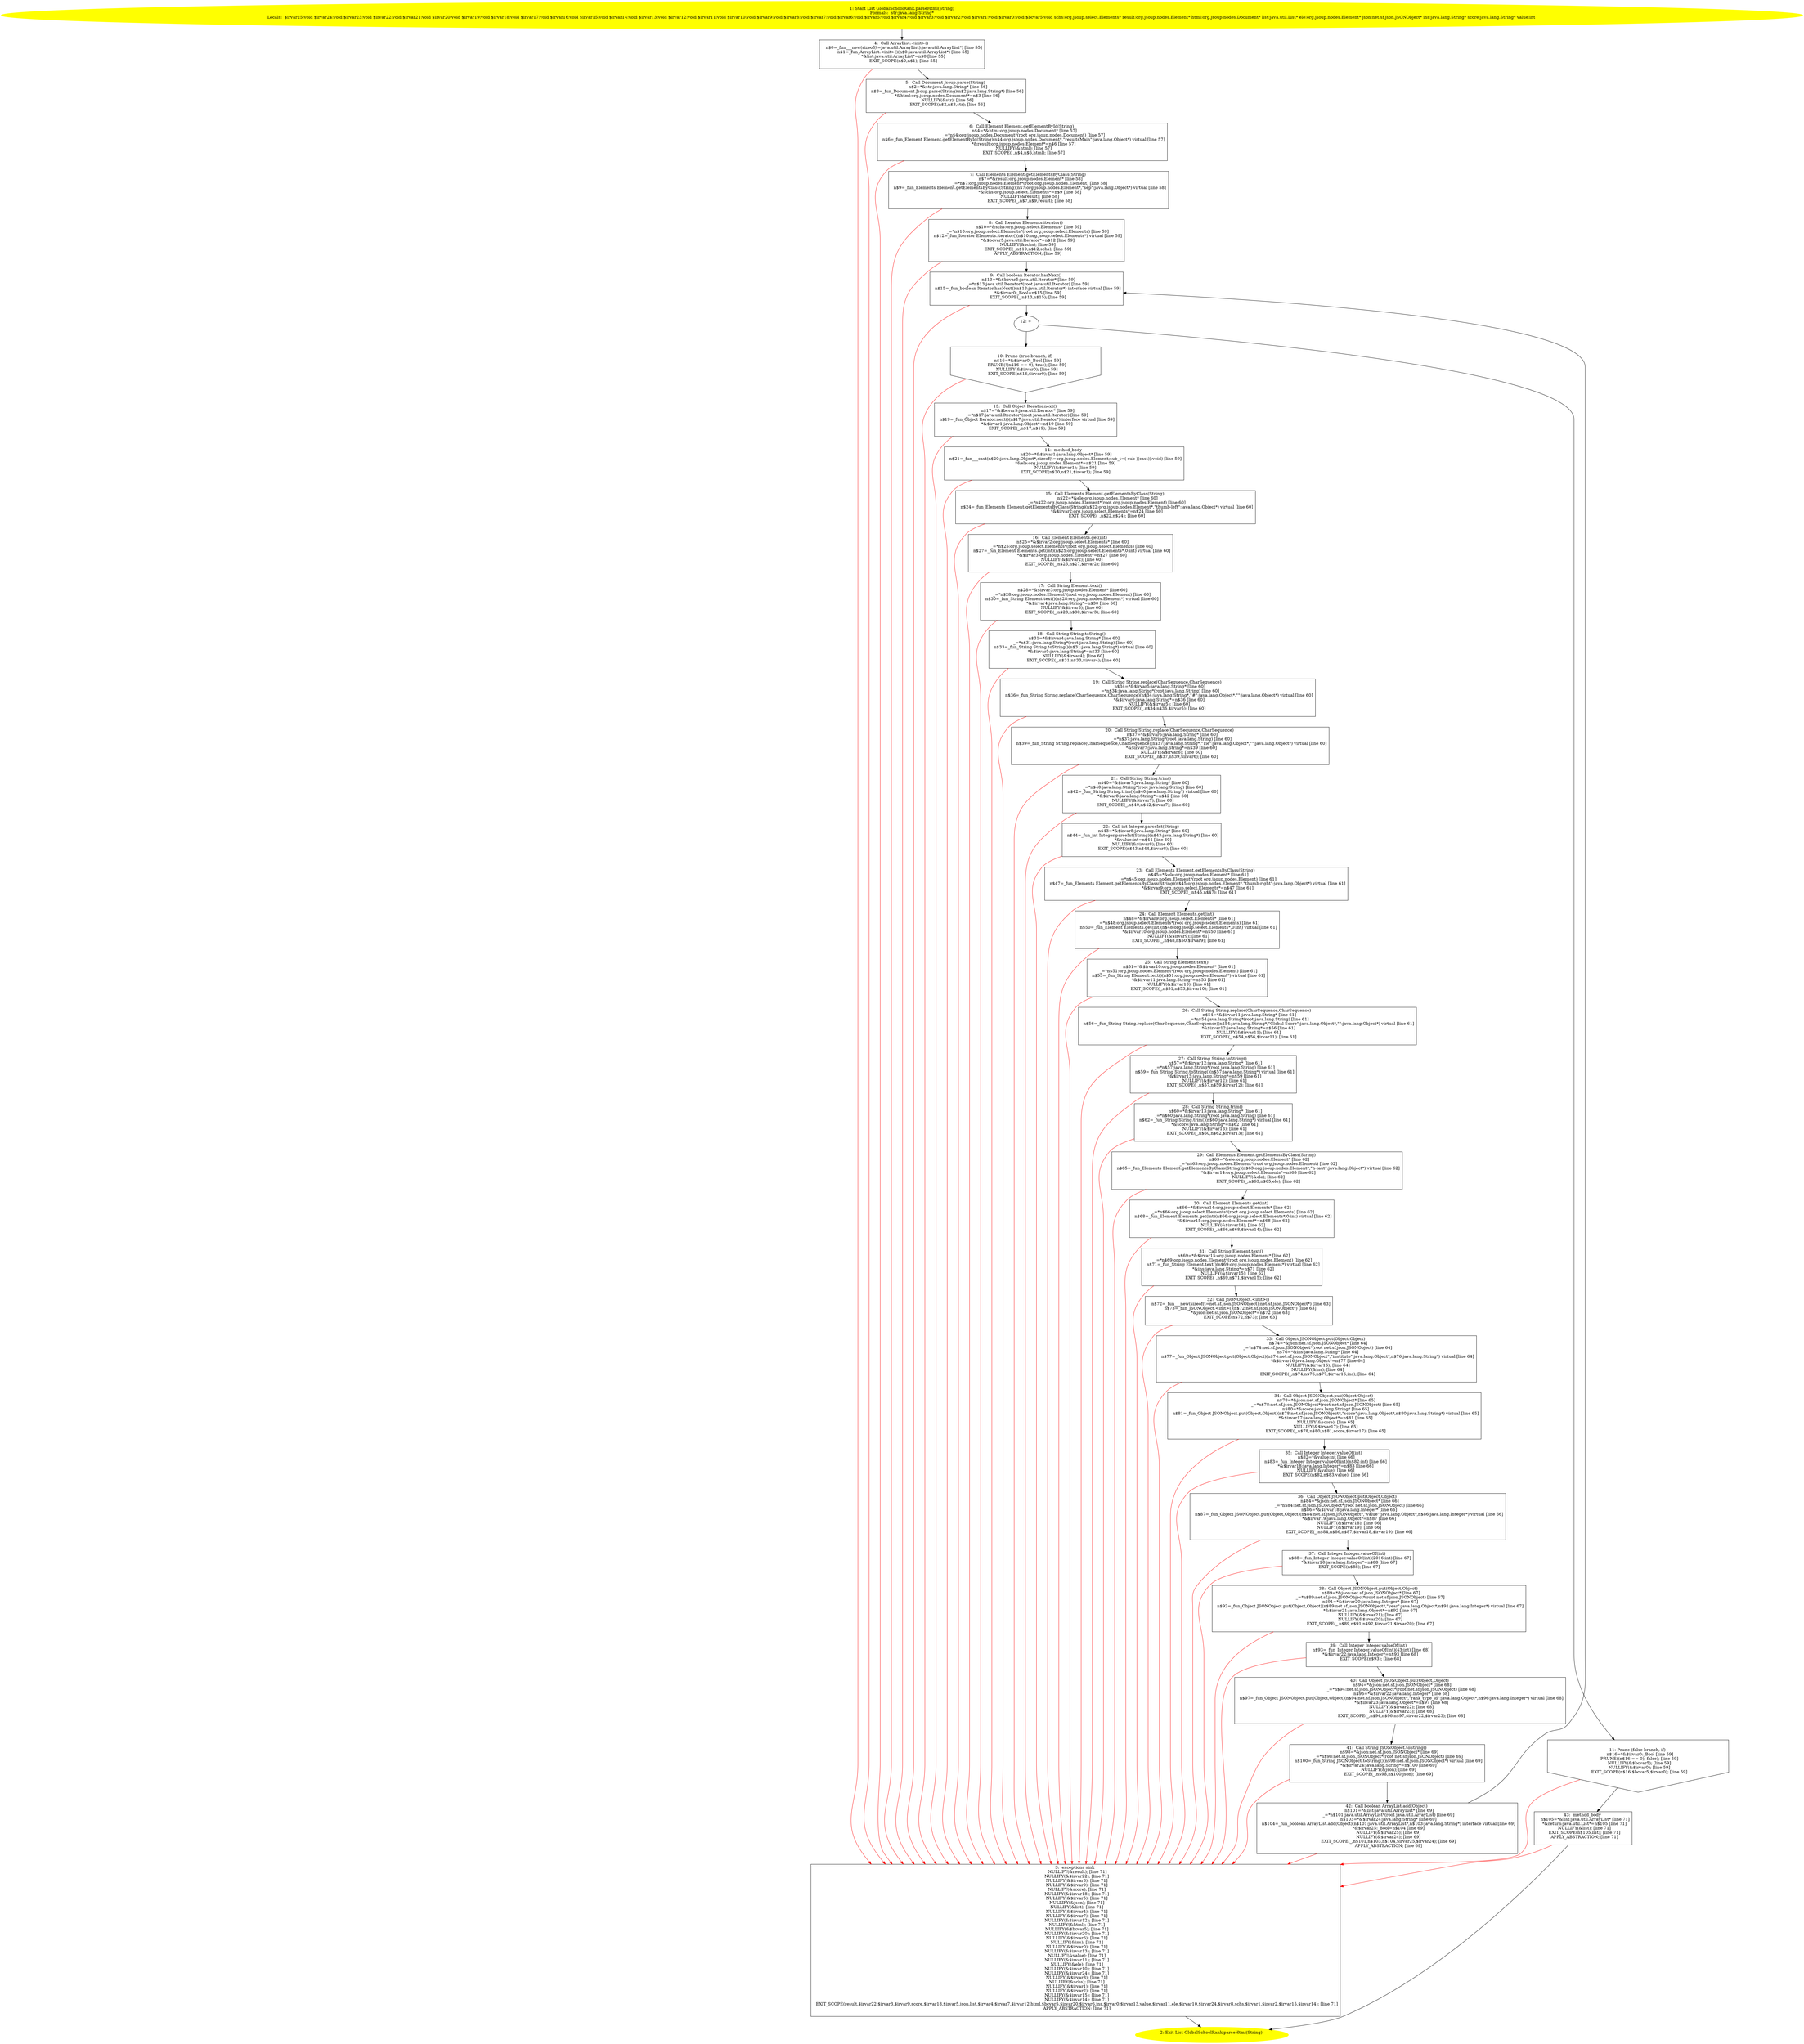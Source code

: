 /* @generated */
digraph cfg {
"com.dulishuo.usnews.sixteen.GlobalSchoolRank.parseHtml(java.lang.String):java.util.List.b96a6a1d2533c8bb717e4cf4f90f11f4_1" [label="1: Start List GlobalSchoolRank.parseHtml(String)\nFormals:  str:java.lang.String*\nLocals:  $irvar25:void $irvar24:void $irvar23:void $irvar22:void $irvar21:void $irvar20:void $irvar19:void $irvar18:void $irvar17:void $irvar16:void $irvar15:void $irvar14:void $irvar13:void $irvar12:void $irvar11:void $irvar10:void $irvar9:void $irvar8:void $irvar7:void $irvar6:void $irvar5:void $irvar4:void $irvar3:void $irvar2:void $irvar1:void $irvar0:void $bcvar5:void schs:org.jsoup.select.Elements* result:org.jsoup.nodes.Element* html:org.jsoup.nodes.Document* list:java.util.List* ele:org.jsoup.nodes.Element* json:net.sf.json.JSONObject* ins:java.lang.String* score:java.lang.String* value:int \n  " color=yellow style=filled]
	

	 "com.dulishuo.usnews.sixteen.GlobalSchoolRank.parseHtml(java.lang.String):java.util.List.b96a6a1d2533c8bb717e4cf4f90f11f4_1" -> "com.dulishuo.usnews.sixteen.GlobalSchoolRank.parseHtml(java.lang.String):java.util.List.b96a6a1d2533c8bb717e4cf4f90f11f4_4" ;
"com.dulishuo.usnews.sixteen.GlobalSchoolRank.parseHtml(java.lang.String):java.util.List.b96a6a1d2533c8bb717e4cf4f90f11f4_2" [label="2: Exit List GlobalSchoolRank.parseHtml(String) \n  " color=yellow style=filled]
	

"com.dulishuo.usnews.sixteen.GlobalSchoolRank.parseHtml(java.lang.String):java.util.List.b96a6a1d2533c8bb717e4cf4f90f11f4_3" [label="3:  exceptions sink \n   NULLIFY(&result); [line 71]\n  NULLIFY(&$irvar22); [line 71]\n  NULLIFY(&$irvar3); [line 71]\n  NULLIFY(&$irvar9); [line 71]\n  NULLIFY(&score); [line 71]\n  NULLIFY(&$irvar18); [line 71]\n  NULLIFY(&$irvar5); [line 71]\n  NULLIFY(&json); [line 71]\n  NULLIFY(&list); [line 71]\n  NULLIFY(&$irvar4); [line 71]\n  NULLIFY(&$irvar7); [line 71]\n  NULLIFY(&$irvar12); [line 71]\n  NULLIFY(&html); [line 71]\n  NULLIFY(&$bcvar5); [line 71]\n  NULLIFY(&$irvar20); [line 71]\n  NULLIFY(&$irvar6); [line 71]\n  NULLIFY(&ins); [line 71]\n  NULLIFY(&$irvar0); [line 71]\n  NULLIFY(&$irvar13); [line 71]\n  NULLIFY(&value); [line 71]\n  NULLIFY(&$irvar11); [line 71]\n  NULLIFY(&ele); [line 71]\n  NULLIFY(&$irvar10); [line 71]\n  NULLIFY(&$irvar24); [line 71]\n  NULLIFY(&$irvar8); [line 71]\n  NULLIFY(&schs); [line 71]\n  NULLIFY(&$irvar1); [line 71]\n  NULLIFY(&$irvar2); [line 71]\n  NULLIFY(&$irvar15); [line 71]\n  NULLIFY(&$irvar14); [line 71]\n  EXIT_SCOPE(result,$irvar22,$irvar3,$irvar9,score,$irvar18,$irvar5,json,list,$irvar4,$irvar7,$irvar12,html,$bcvar5,$irvar20,$irvar6,ins,$irvar0,$irvar13,value,$irvar11,ele,$irvar10,$irvar24,$irvar8,schs,$irvar1,$irvar2,$irvar15,$irvar14); [line 71]\n  APPLY_ABSTRACTION; [line 71]\n " shape="box"]
	

	 "com.dulishuo.usnews.sixteen.GlobalSchoolRank.parseHtml(java.lang.String):java.util.List.b96a6a1d2533c8bb717e4cf4f90f11f4_3" -> "com.dulishuo.usnews.sixteen.GlobalSchoolRank.parseHtml(java.lang.String):java.util.List.b96a6a1d2533c8bb717e4cf4f90f11f4_2" ;
"com.dulishuo.usnews.sixteen.GlobalSchoolRank.parseHtml(java.lang.String):java.util.List.b96a6a1d2533c8bb717e4cf4f90f11f4_4" [label="4:  Call ArrayList.<init>() \n   n$0=_fun___new(sizeof(t=java.util.ArrayList):java.util.ArrayList*) [line 55]\n  n$1=_fun_ArrayList.<init>()(n$0:java.util.ArrayList*) [line 55]\n  *&list:java.util.ArrayList*=n$0 [line 55]\n  EXIT_SCOPE(n$0,n$1); [line 55]\n " shape="box"]
	

	 "com.dulishuo.usnews.sixteen.GlobalSchoolRank.parseHtml(java.lang.String):java.util.List.b96a6a1d2533c8bb717e4cf4f90f11f4_4" -> "com.dulishuo.usnews.sixteen.GlobalSchoolRank.parseHtml(java.lang.String):java.util.List.b96a6a1d2533c8bb717e4cf4f90f11f4_5" ;
	 "com.dulishuo.usnews.sixteen.GlobalSchoolRank.parseHtml(java.lang.String):java.util.List.b96a6a1d2533c8bb717e4cf4f90f11f4_4" -> "com.dulishuo.usnews.sixteen.GlobalSchoolRank.parseHtml(java.lang.String):java.util.List.b96a6a1d2533c8bb717e4cf4f90f11f4_3" [color="red" ];
"com.dulishuo.usnews.sixteen.GlobalSchoolRank.parseHtml(java.lang.String):java.util.List.b96a6a1d2533c8bb717e4cf4f90f11f4_5" [label="5:  Call Document Jsoup.parse(String) \n   n$2=*&str:java.lang.String* [line 56]\n  n$3=_fun_Document Jsoup.parse(String)(n$2:java.lang.String*) [line 56]\n  *&html:org.jsoup.nodes.Document*=n$3 [line 56]\n  NULLIFY(&str); [line 56]\n  EXIT_SCOPE(n$2,n$3,str); [line 56]\n " shape="box"]
	

	 "com.dulishuo.usnews.sixteen.GlobalSchoolRank.parseHtml(java.lang.String):java.util.List.b96a6a1d2533c8bb717e4cf4f90f11f4_5" -> "com.dulishuo.usnews.sixteen.GlobalSchoolRank.parseHtml(java.lang.String):java.util.List.b96a6a1d2533c8bb717e4cf4f90f11f4_6" ;
	 "com.dulishuo.usnews.sixteen.GlobalSchoolRank.parseHtml(java.lang.String):java.util.List.b96a6a1d2533c8bb717e4cf4f90f11f4_5" -> "com.dulishuo.usnews.sixteen.GlobalSchoolRank.parseHtml(java.lang.String):java.util.List.b96a6a1d2533c8bb717e4cf4f90f11f4_3" [color="red" ];
"com.dulishuo.usnews.sixteen.GlobalSchoolRank.parseHtml(java.lang.String):java.util.List.b96a6a1d2533c8bb717e4cf4f90f11f4_6" [label="6:  Call Element Element.getElementById(String) \n   n$4=*&html:org.jsoup.nodes.Document* [line 57]\n  _=*n$4:org.jsoup.nodes.Document*(root org.jsoup.nodes.Document) [line 57]\n  n$6=_fun_Element Element.getElementById(String)(n$4:org.jsoup.nodes.Document*,\"resultsMain\":java.lang.Object*) virtual [line 57]\n  *&result:org.jsoup.nodes.Element*=n$6 [line 57]\n  NULLIFY(&html); [line 57]\n  EXIT_SCOPE(_,n$4,n$6,html); [line 57]\n " shape="box"]
	

	 "com.dulishuo.usnews.sixteen.GlobalSchoolRank.parseHtml(java.lang.String):java.util.List.b96a6a1d2533c8bb717e4cf4f90f11f4_6" -> "com.dulishuo.usnews.sixteen.GlobalSchoolRank.parseHtml(java.lang.String):java.util.List.b96a6a1d2533c8bb717e4cf4f90f11f4_7" ;
	 "com.dulishuo.usnews.sixteen.GlobalSchoolRank.parseHtml(java.lang.String):java.util.List.b96a6a1d2533c8bb717e4cf4f90f11f4_6" -> "com.dulishuo.usnews.sixteen.GlobalSchoolRank.parseHtml(java.lang.String):java.util.List.b96a6a1d2533c8bb717e4cf4f90f11f4_3" [color="red" ];
"com.dulishuo.usnews.sixteen.GlobalSchoolRank.parseHtml(java.lang.String):java.util.List.b96a6a1d2533c8bb717e4cf4f90f11f4_7" [label="7:  Call Elements Element.getElementsByClass(String) \n   n$7=*&result:org.jsoup.nodes.Element* [line 58]\n  _=*n$7:org.jsoup.nodes.Element*(root org.jsoup.nodes.Element) [line 58]\n  n$9=_fun_Elements Element.getElementsByClass(String)(n$7:org.jsoup.nodes.Element*,\"sep\":java.lang.Object*) virtual [line 58]\n  *&schs:org.jsoup.select.Elements*=n$9 [line 58]\n  NULLIFY(&result); [line 58]\n  EXIT_SCOPE(_,n$7,n$9,result); [line 58]\n " shape="box"]
	

	 "com.dulishuo.usnews.sixteen.GlobalSchoolRank.parseHtml(java.lang.String):java.util.List.b96a6a1d2533c8bb717e4cf4f90f11f4_7" -> "com.dulishuo.usnews.sixteen.GlobalSchoolRank.parseHtml(java.lang.String):java.util.List.b96a6a1d2533c8bb717e4cf4f90f11f4_8" ;
	 "com.dulishuo.usnews.sixteen.GlobalSchoolRank.parseHtml(java.lang.String):java.util.List.b96a6a1d2533c8bb717e4cf4f90f11f4_7" -> "com.dulishuo.usnews.sixteen.GlobalSchoolRank.parseHtml(java.lang.String):java.util.List.b96a6a1d2533c8bb717e4cf4f90f11f4_3" [color="red" ];
"com.dulishuo.usnews.sixteen.GlobalSchoolRank.parseHtml(java.lang.String):java.util.List.b96a6a1d2533c8bb717e4cf4f90f11f4_8" [label="8:  Call Iterator Elements.iterator() \n   n$10=*&schs:org.jsoup.select.Elements* [line 59]\n  _=*n$10:org.jsoup.select.Elements*(root org.jsoup.select.Elements) [line 59]\n  n$12=_fun_Iterator Elements.iterator()(n$10:org.jsoup.select.Elements*) virtual [line 59]\n  *&$bcvar5:java.util.Iterator*=n$12 [line 59]\n  NULLIFY(&schs); [line 59]\n  EXIT_SCOPE(_,n$10,n$12,schs); [line 59]\n  APPLY_ABSTRACTION; [line 59]\n " shape="box"]
	

	 "com.dulishuo.usnews.sixteen.GlobalSchoolRank.parseHtml(java.lang.String):java.util.List.b96a6a1d2533c8bb717e4cf4f90f11f4_8" -> "com.dulishuo.usnews.sixteen.GlobalSchoolRank.parseHtml(java.lang.String):java.util.List.b96a6a1d2533c8bb717e4cf4f90f11f4_9" ;
	 "com.dulishuo.usnews.sixteen.GlobalSchoolRank.parseHtml(java.lang.String):java.util.List.b96a6a1d2533c8bb717e4cf4f90f11f4_8" -> "com.dulishuo.usnews.sixteen.GlobalSchoolRank.parseHtml(java.lang.String):java.util.List.b96a6a1d2533c8bb717e4cf4f90f11f4_3" [color="red" ];
"com.dulishuo.usnews.sixteen.GlobalSchoolRank.parseHtml(java.lang.String):java.util.List.b96a6a1d2533c8bb717e4cf4f90f11f4_9" [label="9:  Call boolean Iterator.hasNext() \n   n$13=*&$bcvar5:java.util.Iterator* [line 59]\n  _=*n$13:java.util.Iterator*(root java.util.Iterator) [line 59]\n  n$15=_fun_boolean Iterator.hasNext()(n$13:java.util.Iterator*) interface virtual [line 59]\n  *&$irvar0:_Bool=n$15 [line 59]\n  EXIT_SCOPE(_,n$13,n$15); [line 59]\n " shape="box"]
	

	 "com.dulishuo.usnews.sixteen.GlobalSchoolRank.parseHtml(java.lang.String):java.util.List.b96a6a1d2533c8bb717e4cf4f90f11f4_9" -> "com.dulishuo.usnews.sixteen.GlobalSchoolRank.parseHtml(java.lang.String):java.util.List.b96a6a1d2533c8bb717e4cf4f90f11f4_12" ;
	 "com.dulishuo.usnews.sixteen.GlobalSchoolRank.parseHtml(java.lang.String):java.util.List.b96a6a1d2533c8bb717e4cf4f90f11f4_9" -> "com.dulishuo.usnews.sixteen.GlobalSchoolRank.parseHtml(java.lang.String):java.util.List.b96a6a1d2533c8bb717e4cf4f90f11f4_3" [color="red" ];
"com.dulishuo.usnews.sixteen.GlobalSchoolRank.parseHtml(java.lang.String):java.util.List.b96a6a1d2533c8bb717e4cf4f90f11f4_10" [label="10: Prune (true branch, if) \n   n$16=*&$irvar0:_Bool [line 59]\n  PRUNE(!(n$16 == 0), true); [line 59]\n  NULLIFY(&$irvar0); [line 59]\n  EXIT_SCOPE(n$16,$irvar0); [line 59]\n " shape="invhouse"]
	

	 "com.dulishuo.usnews.sixteen.GlobalSchoolRank.parseHtml(java.lang.String):java.util.List.b96a6a1d2533c8bb717e4cf4f90f11f4_10" -> "com.dulishuo.usnews.sixteen.GlobalSchoolRank.parseHtml(java.lang.String):java.util.List.b96a6a1d2533c8bb717e4cf4f90f11f4_13" ;
	 "com.dulishuo.usnews.sixteen.GlobalSchoolRank.parseHtml(java.lang.String):java.util.List.b96a6a1d2533c8bb717e4cf4f90f11f4_10" -> "com.dulishuo.usnews.sixteen.GlobalSchoolRank.parseHtml(java.lang.String):java.util.List.b96a6a1d2533c8bb717e4cf4f90f11f4_3" [color="red" ];
"com.dulishuo.usnews.sixteen.GlobalSchoolRank.parseHtml(java.lang.String):java.util.List.b96a6a1d2533c8bb717e4cf4f90f11f4_11" [label="11: Prune (false branch, if) \n   n$16=*&$irvar0:_Bool [line 59]\n  PRUNE((n$16 == 0), false); [line 59]\n  NULLIFY(&$bcvar5); [line 59]\n  NULLIFY(&$irvar0); [line 59]\n  EXIT_SCOPE(n$16,$bcvar5,$irvar0); [line 59]\n " shape="invhouse"]
	

	 "com.dulishuo.usnews.sixteen.GlobalSchoolRank.parseHtml(java.lang.String):java.util.List.b96a6a1d2533c8bb717e4cf4f90f11f4_11" -> "com.dulishuo.usnews.sixteen.GlobalSchoolRank.parseHtml(java.lang.String):java.util.List.b96a6a1d2533c8bb717e4cf4f90f11f4_43" ;
	 "com.dulishuo.usnews.sixteen.GlobalSchoolRank.parseHtml(java.lang.String):java.util.List.b96a6a1d2533c8bb717e4cf4f90f11f4_11" -> "com.dulishuo.usnews.sixteen.GlobalSchoolRank.parseHtml(java.lang.String):java.util.List.b96a6a1d2533c8bb717e4cf4f90f11f4_3" [color="red" ];
"com.dulishuo.usnews.sixteen.GlobalSchoolRank.parseHtml(java.lang.String):java.util.List.b96a6a1d2533c8bb717e4cf4f90f11f4_12" [label="12: + \n  " ]
	

	 "com.dulishuo.usnews.sixteen.GlobalSchoolRank.parseHtml(java.lang.String):java.util.List.b96a6a1d2533c8bb717e4cf4f90f11f4_12" -> "com.dulishuo.usnews.sixteen.GlobalSchoolRank.parseHtml(java.lang.String):java.util.List.b96a6a1d2533c8bb717e4cf4f90f11f4_10" ;
	 "com.dulishuo.usnews.sixteen.GlobalSchoolRank.parseHtml(java.lang.String):java.util.List.b96a6a1d2533c8bb717e4cf4f90f11f4_12" -> "com.dulishuo.usnews.sixteen.GlobalSchoolRank.parseHtml(java.lang.String):java.util.List.b96a6a1d2533c8bb717e4cf4f90f11f4_11" ;
"com.dulishuo.usnews.sixteen.GlobalSchoolRank.parseHtml(java.lang.String):java.util.List.b96a6a1d2533c8bb717e4cf4f90f11f4_13" [label="13:  Call Object Iterator.next() \n   n$17=*&$bcvar5:java.util.Iterator* [line 59]\n  _=*n$17:java.util.Iterator*(root java.util.Iterator) [line 59]\n  n$19=_fun_Object Iterator.next()(n$17:java.util.Iterator*) interface virtual [line 59]\n  *&$irvar1:java.lang.Object*=n$19 [line 59]\n  EXIT_SCOPE(_,n$17,n$19); [line 59]\n " shape="box"]
	

	 "com.dulishuo.usnews.sixteen.GlobalSchoolRank.parseHtml(java.lang.String):java.util.List.b96a6a1d2533c8bb717e4cf4f90f11f4_13" -> "com.dulishuo.usnews.sixteen.GlobalSchoolRank.parseHtml(java.lang.String):java.util.List.b96a6a1d2533c8bb717e4cf4f90f11f4_14" ;
	 "com.dulishuo.usnews.sixteen.GlobalSchoolRank.parseHtml(java.lang.String):java.util.List.b96a6a1d2533c8bb717e4cf4f90f11f4_13" -> "com.dulishuo.usnews.sixteen.GlobalSchoolRank.parseHtml(java.lang.String):java.util.List.b96a6a1d2533c8bb717e4cf4f90f11f4_3" [color="red" ];
"com.dulishuo.usnews.sixteen.GlobalSchoolRank.parseHtml(java.lang.String):java.util.List.b96a6a1d2533c8bb717e4cf4f90f11f4_14" [label="14:  method_body \n   n$20=*&$irvar1:java.lang.Object* [line 59]\n  n$21=_fun___cast(n$20:java.lang.Object*,sizeof(t=org.jsoup.nodes.Element;sub_t=( sub )(cast)):void) [line 59]\n  *&ele:org.jsoup.nodes.Element*=n$21 [line 59]\n  NULLIFY(&$irvar1); [line 59]\n  EXIT_SCOPE(n$20,n$21,$irvar1); [line 59]\n " shape="box"]
	

	 "com.dulishuo.usnews.sixteen.GlobalSchoolRank.parseHtml(java.lang.String):java.util.List.b96a6a1d2533c8bb717e4cf4f90f11f4_14" -> "com.dulishuo.usnews.sixteen.GlobalSchoolRank.parseHtml(java.lang.String):java.util.List.b96a6a1d2533c8bb717e4cf4f90f11f4_15" ;
	 "com.dulishuo.usnews.sixteen.GlobalSchoolRank.parseHtml(java.lang.String):java.util.List.b96a6a1d2533c8bb717e4cf4f90f11f4_14" -> "com.dulishuo.usnews.sixteen.GlobalSchoolRank.parseHtml(java.lang.String):java.util.List.b96a6a1d2533c8bb717e4cf4f90f11f4_3" [color="red" ];
"com.dulishuo.usnews.sixteen.GlobalSchoolRank.parseHtml(java.lang.String):java.util.List.b96a6a1d2533c8bb717e4cf4f90f11f4_15" [label="15:  Call Elements Element.getElementsByClass(String) \n   n$22=*&ele:org.jsoup.nodes.Element* [line 60]\n  _=*n$22:org.jsoup.nodes.Element*(root org.jsoup.nodes.Element) [line 60]\n  n$24=_fun_Elements Element.getElementsByClass(String)(n$22:org.jsoup.nodes.Element*,\"thumb-left\":java.lang.Object*) virtual [line 60]\n  *&$irvar2:org.jsoup.select.Elements*=n$24 [line 60]\n  EXIT_SCOPE(_,n$22,n$24); [line 60]\n " shape="box"]
	

	 "com.dulishuo.usnews.sixteen.GlobalSchoolRank.parseHtml(java.lang.String):java.util.List.b96a6a1d2533c8bb717e4cf4f90f11f4_15" -> "com.dulishuo.usnews.sixteen.GlobalSchoolRank.parseHtml(java.lang.String):java.util.List.b96a6a1d2533c8bb717e4cf4f90f11f4_16" ;
	 "com.dulishuo.usnews.sixteen.GlobalSchoolRank.parseHtml(java.lang.String):java.util.List.b96a6a1d2533c8bb717e4cf4f90f11f4_15" -> "com.dulishuo.usnews.sixteen.GlobalSchoolRank.parseHtml(java.lang.String):java.util.List.b96a6a1d2533c8bb717e4cf4f90f11f4_3" [color="red" ];
"com.dulishuo.usnews.sixteen.GlobalSchoolRank.parseHtml(java.lang.String):java.util.List.b96a6a1d2533c8bb717e4cf4f90f11f4_16" [label="16:  Call Element Elements.get(int) \n   n$25=*&$irvar2:org.jsoup.select.Elements* [line 60]\n  _=*n$25:org.jsoup.select.Elements*(root org.jsoup.select.Elements) [line 60]\n  n$27=_fun_Element Elements.get(int)(n$25:org.jsoup.select.Elements*,0:int) virtual [line 60]\n  *&$irvar3:org.jsoup.nodes.Element*=n$27 [line 60]\n  NULLIFY(&$irvar2); [line 60]\n  EXIT_SCOPE(_,n$25,n$27,$irvar2); [line 60]\n " shape="box"]
	

	 "com.dulishuo.usnews.sixteen.GlobalSchoolRank.parseHtml(java.lang.String):java.util.List.b96a6a1d2533c8bb717e4cf4f90f11f4_16" -> "com.dulishuo.usnews.sixteen.GlobalSchoolRank.parseHtml(java.lang.String):java.util.List.b96a6a1d2533c8bb717e4cf4f90f11f4_17" ;
	 "com.dulishuo.usnews.sixteen.GlobalSchoolRank.parseHtml(java.lang.String):java.util.List.b96a6a1d2533c8bb717e4cf4f90f11f4_16" -> "com.dulishuo.usnews.sixteen.GlobalSchoolRank.parseHtml(java.lang.String):java.util.List.b96a6a1d2533c8bb717e4cf4f90f11f4_3" [color="red" ];
"com.dulishuo.usnews.sixteen.GlobalSchoolRank.parseHtml(java.lang.String):java.util.List.b96a6a1d2533c8bb717e4cf4f90f11f4_17" [label="17:  Call String Element.text() \n   n$28=*&$irvar3:org.jsoup.nodes.Element* [line 60]\n  _=*n$28:org.jsoup.nodes.Element*(root org.jsoup.nodes.Element) [line 60]\n  n$30=_fun_String Element.text()(n$28:org.jsoup.nodes.Element*) virtual [line 60]\n  *&$irvar4:java.lang.String*=n$30 [line 60]\n  NULLIFY(&$irvar3); [line 60]\n  EXIT_SCOPE(_,n$28,n$30,$irvar3); [line 60]\n " shape="box"]
	

	 "com.dulishuo.usnews.sixteen.GlobalSchoolRank.parseHtml(java.lang.String):java.util.List.b96a6a1d2533c8bb717e4cf4f90f11f4_17" -> "com.dulishuo.usnews.sixteen.GlobalSchoolRank.parseHtml(java.lang.String):java.util.List.b96a6a1d2533c8bb717e4cf4f90f11f4_18" ;
	 "com.dulishuo.usnews.sixteen.GlobalSchoolRank.parseHtml(java.lang.String):java.util.List.b96a6a1d2533c8bb717e4cf4f90f11f4_17" -> "com.dulishuo.usnews.sixteen.GlobalSchoolRank.parseHtml(java.lang.String):java.util.List.b96a6a1d2533c8bb717e4cf4f90f11f4_3" [color="red" ];
"com.dulishuo.usnews.sixteen.GlobalSchoolRank.parseHtml(java.lang.String):java.util.List.b96a6a1d2533c8bb717e4cf4f90f11f4_18" [label="18:  Call String String.toString() \n   n$31=*&$irvar4:java.lang.String* [line 60]\n  _=*n$31:java.lang.String*(root java.lang.String) [line 60]\n  n$33=_fun_String String.toString()(n$31:java.lang.String*) virtual [line 60]\n  *&$irvar5:java.lang.String*=n$33 [line 60]\n  NULLIFY(&$irvar4); [line 60]\n  EXIT_SCOPE(_,n$31,n$33,$irvar4); [line 60]\n " shape="box"]
	

	 "com.dulishuo.usnews.sixteen.GlobalSchoolRank.parseHtml(java.lang.String):java.util.List.b96a6a1d2533c8bb717e4cf4f90f11f4_18" -> "com.dulishuo.usnews.sixteen.GlobalSchoolRank.parseHtml(java.lang.String):java.util.List.b96a6a1d2533c8bb717e4cf4f90f11f4_19" ;
	 "com.dulishuo.usnews.sixteen.GlobalSchoolRank.parseHtml(java.lang.String):java.util.List.b96a6a1d2533c8bb717e4cf4f90f11f4_18" -> "com.dulishuo.usnews.sixteen.GlobalSchoolRank.parseHtml(java.lang.String):java.util.List.b96a6a1d2533c8bb717e4cf4f90f11f4_3" [color="red" ];
"com.dulishuo.usnews.sixteen.GlobalSchoolRank.parseHtml(java.lang.String):java.util.List.b96a6a1d2533c8bb717e4cf4f90f11f4_19" [label="19:  Call String String.replace(CharSequence,CharSequence) \n   n$34=*&$irvar5:java.lang.String* [line 60]\n  _=*n$34:java.lang.String*(root java.lang.String) [line 60]\n  n$36=_fun_String String.replace(CharSequence,CharSequence)(n$34:java.lang.String*,\"#\":java.lang.Object*,\"\":java.lang.Object*) virtual [line 60]\n  *&$irvar6:java.lang.String*=n$36 [line 60]\n  NULLIFY(&$irvar5); [line 60]\n  EXIT_SCOPE(_,n$34,n$36,$irvar5); [line 60]\n " shape="box"]
	

	 "com.dulishuo.usnews.sixteen.GlobalSchoolRank.parseHtml(java.lang.String):java.util.List.b96a6a1d2533c8bb717e4cf4f90f11f4_19" -> "com.dulishuo.usnews.sixteen.GlobalSchoolRank.parseHtml(java.lang.String):java.util.List.b96a6a1d2533c8bb717e4cf4f90f11f4_20" ;
	 "com.dulishuo.usnews.sixteen.GlobalSchoolRank.parseHtml(java.lang.String):java.util.List.b96a6a1d2533c8bb717e4cf4f90f11f4_19" -> "com.dulishuo.usnews.sixteen.GlobalSchoolRank.parseHtml(java.lang.String):java.util.List.b96a6a1d2533c8bb717e4cf4f90f11f4_3" [color="red" ];
"com.dulishuo.usnews.sixteen.GlobalSchoolRank.parseHtml(java.lang.String):java.util.List.b96a6a1d2533c8bb717e4cf4f90f11f4_20" [label="20:  Call String String.replace(CharSequence,CharSequence) \n   n$37=*&$irvar6:java.lang.String* [line 60]\n  _=*n$37:java.lang.String*(root java.lang.String) [line 60]\n  n$39=_fun_String String.replace(CharSequence,CharSequence)(n$37:java.lang.String*,\"Tie\":java.lang.Object*,\"\":java.lang.Object*) virtual [line 60]\n  *&$irvar7:java.lang.String*=n$39 [line 60]\n  NULLIFY(&$irvar6); [line 60]\n  EXIT_SCOPE(_,n$37,n$39,$irvar6); [line 60]\n " shape="box"]
	

	 "com.dulishuo.usnews.sixteen.GlobalSchoolRank.parseHtml(java.lang.String):java.util.List.b96a6a1d2533c8bb717e4cf4f90f11f4_20" -> "com.dulishuo.usnews.sixteen.GlobalSchoolRank.parseHtml(java.lang.String):java.util.List.b96a6a1d2533c8bb717e4cf4f90f11f4_21" ;
	 "com.dulishuo.usnews.sixteen.GlobalSchoolRank.parseHtml(java.lang.String):java.util.List.b96a6a1d2533c8bb717e4cf4f90f11f4_20" -> "com.dulishuo.usnews.sixteen.GlobalSchoolRank.parseHtml(java.lang.String):java.util.List.b96a6a1d2533c8bb717e4cf4f90f11f4_3" [color="red" ];
"com.dulishuo.usnews.sixteen.GlobalSchoolRank.parseHtml(java.lang.String):java.util.List.b96a6a1d2533c8bb717e4cf4f90f11f4_21" [label="21:  Call String String.trim() \n   n$40=*&$irvar7:java.lang.String* [line 60]\n  _=*n$40:java.lang.String*(root java.lang.String) [line 60]\n  n$42=_fun_String String.trim()(n$40:java.lang.String*) virtual [line 60]\n  *&$irvar8:java.lang.String*=n$42 [line 60]\n  NULLIFY(&$irvar7); [line 60]\n  EXIT_SCOPE(_,n$40,n$42,$irvar7); [line 60]\n " shape="box"]
	

	 "com.dulishuo.usnews.sixteen.GlobalSchoolRank.parseHtml(java.lang.String):java.util.List.b96a6a1d2533c8bb717e4cf4f90f11f4_21" -> "com.dulishuo.usnews.sixteen.GlobalSchoolRank.parseHtml(java.lang.String):java.util.List.b96a6a1d2533c8bb717e4cf4f90f11f4_22" ;
	 "com.dulishuo.usnews.sixteen.GlobalSchoolRank.parseHtml(java.lang.String):java.util.List.b96a6a1d2533c8bb717e4cf4f90f11f4_21" -> "com.dulishuo.usnews.sixteen.GlobalSchoolRank.parseHtml(java.lang.String):java.util.List.b96a6a1d2533c8bb717e4cf4f90f11f4_3" [color="red" ];
"com.dulishuo.usnews.sixteen.GlobalSchoolRank.parseHtml(java.lang.String):java.util.List.b96a6a1d2533c8bb717e4cf4f90f11f4_22" [label="22:  Call int Integer.parseInt(String) \n   n$43=*&$irvar8:java.lang.String* [line 60]\n  n$44=_fun_int Integer.parseInt(String)(n$43:java.lang.String*) [line 60]\n  *&value:int=n$44 [line 60]\n  NULLIFY(&$irvar8); [line 60]\n  EXIT_SCOPE(n$43,n$44,$irvar8); [line 60]\n " shape="box"]
	

	 "com.dulishuo.usnews.sixteen.GlobalSchoolRank.parseHtml(java.lang.String):java.util.List.b96a6a1d2533c8bb717e4cf4f90f11f4_22" -> "com.dulishuo.usnews.sixteen.GlobalSchoolRank.parseHtml(java.lang.String):java.util.List.b96a6a1d2533c8bb717e4cf4f90f11f4_23" ;
	 "com.dulishuo.usnews.sixteen.GlobalSchoolRank.parseHtml(java.lang.String):java.util.List.b96a6a1d2533c8bb717e4cf4f90f11f4_22" -> "com.dulishuo.usnews.sixteen.GlobalSchoolRank.parseHtml(java.lang.String):java.util.List.b96a6a1d2533c8bb717e4cf4f90f11f4_3" [color="red" ];
"com.dulishuo.usnews.sixteen.GlobalSchoolRank.parseHtml(java.lang.String):java.util.List.b96a6a1d2533c8bb717e4cf4f90f11f4_23" [label="23:  Call Elements Element.getElementsByClass(String) \n   n$45=*&ele:org.jsoup.nodes.Element* [line 61]\n  _=*n$45:org.jsoup.nodes.Element*(root org.jsoup.nodes.Element) [line 61]\n  n$47=_fun_Elements Element.getElementsByClass(String)(n$45:org.jsoup.nodes.Element*,\"thumb-right\":java.lang.Object*) virtual [line 61]\n  *&$irvar9:org.jsoup.select.Elements*=n$47 [line 61]\n  EXIT_SCOPE(_,n$45,n$47); [line 61]\n " shape="box"]
	

	 "com.dulishuo.usnews.sixteen.GlobalSchoolRank.parseHtml(java.lang.String):java.util.List.b96a6a1d2533c8bb717e4cf4f90f11f4_23" -> "com.dulishuo.usnews.sixteen.GlobalSchoolRank.parseHtml(java.lang.String):java.util.List.b96a6a1d2533c8bb717e4cf4f90f11f4_24" ;
	 "com.dulishuo.usnews.sixteen.GlobalSchoolRank.parseHtml(java.lang.String):java.util.List.b96a6a1d2533c8bb717e4cf4f90f11f4_23" -> "com.dulishuo.usnews.sixteen.GlobalSchoolRank.parseHtml(java.lang.String):java.util.List.b96a6a1d2533c8bb717e4cf4f90f11f4_3" [color="red" ];
"com.dulishuo.usnews.sixteen.GlobalSchoolRank.parseHtml(java.lang.String):java.util.List.b96a6a1d2533c8bb717e4cf4f90f11f4_24" [label="24:  Call Element Elements.get(int) \n   n$48=*&$irvar9:org.jsoup.select.Elements* [line 61]\n  _=*n$48:org.jsoup.select.Elements*(root org.jsoup.select.Elements) [line 61]\n  n$50=_fun_Element Elements.get(int)(n$48:org.jsoup.select.Elements*,0:int) virtual [line 61]\n  *&$irvar10:org.jsoup.nodes.Element*=n$50 [line 61]\n  NULLIFY(&$irvar9); [line 61]\n  EXIT_SCOPE(_,n$48,n$50,$irvar9); [line 61]\n " shape="box"]
	

	 "com.dulishuo.usnews.sixteen.GlobalSchoolRank.parseHtml(java.lang.String):java.util.List.b96a6a1d2533c8bb717e4cf4f90f11f4_24" -> "com.dulishuo.usnews.sixteen.GlobalSchoolRank.parseHtml(java.lang.String):java.util.List.b96a6a1d2533c8bb717e4cf4f90f11f4_25" ;
	 "com.dulishuo.usnews.sixteen.GlobalSchoolRank.parseHtml(java.lang.String):java.util.List.b96a6a1d2533c8bb717e4cf4f90f11f4_24" -> "com.dulishuo.usnews.sixteen.GlobalSchoolRank.parseHtml(java.lang.String):java.util.List.b96a6a1d2533c8bb717e4cf4f90f11f4_3" [color="red" ];
"com.dulishuo.usnews.sixteen.GlobalSchoolRank.parseHtml(java.lang.String):java.util.List.b96a6a1d2533c8bb717e4cf4f90f11f4_25" [label="25:  Call String Element.text() \n   n$51=*&$irvar10:org.jsoup.nodes.Element* [line 61]\n  _=*n$51:org.jsoup.nodes.Element*(root org.jsoup.nodes.Element) [line 61]\n  n$53=_fun_String Element.text()(n$51:org.jsoup.nodes.Element*) virtual [line 61]\n  *&$irvar11:java.lang.String*=n$53 [line 61]\n  NULLIFY(&$irvar10); [line 61]\n  EXIT_SCOPE(_,n$51,n$53,$irvar10); [line 61]\n " shape="box"]
	

	 "com.dulishuo.usnews.sixteen.GlobalSchoolRank.parseHtml(java.lang.String):java.util.List.b96a6a1d2533c8bb717e4cf4f90f11f4_25" -> "com.dulishuo.usnews.sixteen.GlobalSchoolRank.parseHtml(java.lang.String):java.util.List.b96a6a1d2533c8bb717e4cf4f90f11f4_26" ;
	 "com.dulishuo.usnews.sixteen.GlobalSchoolRank.parseHtml(java.lang.String):java.util.List.b96a6a1d2533c8bb717e4cf4f90f11f4_25" -> "com.dulishuo.usnews.sixteen.GlobalSchoolRank.parseHtml(java.lang.String):java.util.List.b96a6a1d2533c8bb717e4cf4f90f11f4_3" [color="red" ];
"com.dulishuo.usnews.sixteen.GlobalSchoolRank.parseHtml(java.lang.String):java.util.List.b96a6a1d2533c8bb717e4cf4f90f11f4_26" [label="26:  Call String String.replace(CharSequence,CharSequence) \n   n$54=*&$irvar11:java.lang.String* [line 61]\n  _=*n$54:java.lang.String*(root java.lang.String) [line 61]\n  n$56=_fun_String String.replace(CharSequence,CharSequence)(n$54:java.lang.String*,\"Global Score\":java.lang.Object*,\"\":java.lang.Object*) virtual [line 61]\n  *&$irvar12:java.lang.String*=n$56 [line 61]\n  NULLIFY(&$irvar11); [line 61]\n  EXIT_SCOPE(_,n$54,n$56,$irvar11); [line 61]\n " shape="box"]
	

	 "com.dulishuo.usnews.sixteen.GlobalSchoolRank.parseHtml(java.lang.String):java.util.List.b96a6a1d2533c8bb717e4cf4f90f11f4_26" -> "com.dulishuo.usnews.sixteen.GlobalSchoolRank.parseHtml(java.lang.String):java.util.List.b96a6a1d2533c8bb717e4cf4f90f11f4_27" ;
	 "com.dulishuo.usnews.sixteen.GlobalSchoolRank.parseHtml(java.lang.String):java.util.List.b96a6a1d2533c8bb717e4cf4f90f11f4_26" -> "com.dulishuo.usnews.sixteen.GlobalSchoolRank.parseHtml(java.lang.String):java.util.List.b96a6a1d2533c8bb717e4cf4f90f11f4_3" [color="red" ];
"com.dulishuo.usnews.sixteen.GlobalSchoolRank.parseHtml(java.lang.String):java.util.List.b96a6a1d2533c8bb717e4cf4f90f11f4_27" [label="27:  Call String String.toString() \n   n$57=*&$irvar12:java.lang.String* [line 61]\n  _=*n$57:java.lang.String*(root java.lang.String) [line 61]\n  n$59=_fun_String String.toString()(n$57:java.lang.String*) virtual [line 61]\n  *&$irvar13:java.lang.String*=n$59 [line 61]\n  NULLIFY(&$irvar12); [line 61]\n  EXIT_SCOPE(_,n$57,n$59,$irvar12); [line 61]\n " shape="box"]
	

	 "com.dulishuo.usnews.sixteen.GlobalSchoolRank.parseHtml(java.lang.String):java.util.List.b96a6a1d2533c8bb717e4cf4f90f11f4_27" -> "com.dulishuo.usnews.sixteen.GlobalSchoolRank.parseHtml(java.lang.String):java.util.List.b96a6a1d2533c8bb717e4cf4f90f11f4_28" ;
	 "com.dulishuo.usnews.sixteen.GlobalSchoolRank.parseHtml(java.lang.String):java.util.List.b96a6a1d2533c8bb717e4cf4f90f11f4_27" -> "com.dulishuo.usnews.sixteen.GlobalSchoolRank.parseHtml(java.lang.String):java.util.List.b96a6a1d2533c8bb717e4cf4f90f11f4_3" [color="red" ];
"com.dulishuo.usnews.sixteen.GlobalSchoolRank.parseHtml(java.lang.String):java.util.List.b96a6a1d2533c8bb717e4cf4f90f11f4_28" [label="28:  Call String String.trim() \n   n$60=*&$irvar13:java.lang.String* [line 61]\n  _=*n$60:java.lang.String*(root java.lang.String) [line 61]\n  n$62=_fun_String String.trim()(n$60:java.lang.String*) virtual [line 61]\n  *&score:java.lang.String*=n$62 [line 61]\n  NULLIFY(&$irvar13); [line 61]\n  EXIT_SCOPE(_,n$60,n$62,$irvar13); [line 61]\n " shape="box"]
	

	 "com.dulishuo.usnews.sixteen.GlobalSchoolRank.parseHtml(java.lang.String):java.util.List.b96a6a1d2533c8bb717e4cf4f90f11f4_28" -> "com.dulishuo.usnews.sixteen.GlobalSchoolRank.parseHtml(java.lang.String):java.util.List.b96a6a1d2533c8bb717e4cf4f90f11f4_29" ;
	 "com.dulishuo.usnews.sixteen.GlobalSchoolRank.parseHtml(java.lang.String):java.util.List.b96a6a1d2533c8bb717e4cf4f90f11f4_28" -> "com.dulishuo.usnews.sixteen.GlobalSchoolRank.parseHtml(java.lang.String):java.util.List.b96a6a1d2533c8bb717e4cf4f90f11f4_3" [color="red" ];
"com.dulishuo.usnews.sixteen.GlobalSchoolRank.parseHtml(java.lang.String):java.util.List.b96a6a1d2533c8bb717e4cf4f90f11f4_29" [label="29:  Call Elements Element.getElementsByClass(String) \n   n$63=*&ele:org.jsoup.nodes.Element* [line 62]\n  _=*n$63:org.jsoup.nodes.Element*(root org.jsoup.nodes.Element) [line 62]\n  n$65=_fun_Elements Element.getElementsByClass(String)(n$63:org.jsoup.nodes.Element*,\"h-taut\":java.lang.Object*) virtual [line 62]\n  *&$irvar14:org.jsoup.select.Elements*=n$65 [line 62]\n  NULLIFY(&ele); [line 62]\n  EXIT_SCOPE(_,n$63,n$65,ele); [line 62]\n " shape="box"]
	

	 "com.dulishuo.usnews.sixteen.GlobalSchoolRank.parseHtml(java.lang.String):java.util.List.b96a6a1d2533c8bb717e4cf4f90f11f4_29" -> "com.dulishuo.usnews.sixteen.GlobalSchoolRank.parseHtml(java.lang.String):java.util.List.b96a6a1d2533c8bb717e4cf4f90f11f4_30" ;
	 "com.dulishuo.usnews.sixteen.GlobalSchoolRank.parseHtml(java.lang.String):java.util.List.b96a6a1d2533c8bb717e4cf4f90f11f4_29" -> "com.dulishuo.usnews.sixteen.GlobalSchoolRank.parseHtml(java.lang.String):java.util.List.b96a6a1d2533c8bb717e4cf4f90f11f4_3" [color="red" ];
"com.dulishuo.usnews.sixteen.GlobalSchoolRank.parseHtml(java.lang.String):java.util.List.b96a6a1d2533c8bb717e4cf4f90f11f4_30" [label="30:  Call Element Elements.get(int) \n   n$66=*&$irvar14:org.jsoup.select.Elements* [line 62]\n  _=*n$66:org.jsoup.select.Elements*(root org.jsoup.select.Elements) [line 62]\n  n$68=_fun_Element Elements.get(int)(n$66:org.jsoup.select.Elements*,0:int) virtual [line 62]\n  *&$irvar15:org.jsoup.nodes.Element*=n$68 [line 62]\n  NULLIFY(&$irvar14); [line 62]\n  EXIT_SCOPE(_,n$66,n$68,$irvar14); [line 62]\n " shape="box"]
	

	 "com.dulishuo.usnews.sixteen.GlobalSchoolRank.parseHtml(java.lang.String):java.util.List.b96a6a1d2533c8bb717e4cf4f90f11f4_30" -> "com.dulishuo.usnews.sixteen.GlobalSchoolRank.parseHtml(java.lang.String):java.util.List.b96a6a1d2533c8bb717e4cf4f90f11f4_31" ;
	 "com.dulishuo.usnews.sixteen.GlobalSchoolRank.parseHtml(java.lang.String):java.util.List.b96a6a1d2533c8bb717e4cf4f90f11f4_30" -> "com.dulishuo.usnews.sixteen.GlobalSchoolRank.parseHtml(java.lang.String):java.util.List.b96a6a1d2533c8bb717e4cf4f90f11f4_3" [color="red" ];
"com.dulishuo.usnews.sixteen.GlobalSchoolRank.parseHtml(java.lang.String):java.util.List.b96a6a1d2533c8bb717e4cf4f90f11f4_31" [label="31:  Call String Element.text() \n   n$69=*&$irvar15:org.jsoup.nodes.Element* [line 62]\n  _=*n$69:org.jsoup.nodes.Element*(root org.jsoup.nodes.Element) [line 62]\n  n$71=_fun_String Element.text()(n$69:org.jsoup.nodes.Element*) virtual [line 62]\n  *&ins:java.lang.String*=n$71 [line 62]\n  NULLIFY(&$irvar15); [line 62]\n  EXIT_SCOPE(_,n$69,n$71,$irvar15); [line 62]\n " shape="box"]
	

	 "com.dulishuo.usnews.sixteen.GlobalSchoolRank.parseHtml(java.lang.String):java.util.List.b96a6a1d2533c8bb717e4cf4f90f11f4_31" -> "com.dulishuo.usnews.sixteen.GlobalSchoolRank.parseHtml(java.lang.String):java.util.List.b96a6a1d2533c8bb717e4cf4f90f11f4_32" ;
	 "com.dulishuo.usnews.sixteen.GlobalSchoolRank.parseHtml(java.lang.String):java.util.List.b96a6a1d2533c8bb717e4cf4f90f11f4_31" -> "com.dulishuo.usnews.sixteen.GlobalSchoolRank.parseHtml(java.lang.String):java.util.List.b96a6a1d2533c8bb717e4cf4f90f11f4_3" [color="red" ];
"com.dulishuo.usnews.sixteen.GlobalSchoolRank.parseHtml(java.lang.String):java.util.List.b96a6a1d2533c8bb717e4cf4f90f11f4_32" [label="32:  Call JSONObject.<init>() \n   n$72=_fun___new(sizeof(t=net.sf.json.JSONObject):net.sf.json.JSONObject*) [line 63]\n  n$73=_fun_JSONObject.<init>()(n$72:net.sf.json.JSONObject*) [line 63]\n  *&json:net.sf.json.JSONObject*=n$72 [line 63]\n  EXIT_SCOPE(n$72,n$73); [line 63]\n " shape="box"]
	

	 "com.dulishuo.usnews.sixteen.GlobalSchoolRank.parseHtml(java.lang.String):java.util.List.b96a6a1d2533c8bb717e4cf4f90f11f4_32" -> "com.dulishuo.usnews.sixteen.GlobalSchoolRank.parseHtml(java.lang.String):java.util.List.b96a6a1d2533c8bb717e4cf4f90f11f4_33" ;
	 "com.dulishuo.usnews.sixteen.GlobalSchoolRank.parseHtml(java.lang.String):java.util.List.b96a6a1d2533c8bb717e4cf4f90f11f4_32" -> "com.dulishuo.usnews.sixteen.GlobalSchoolRank.parseHtml(java.lang.String):java.util.List.b96a6a1d2533c8bb717e4cf4f90f11f4_3" [color="red" ];
"com.dulishuo.usnews.sixteen.GlobalSchoolRank.parseHtml(java.lang.String):java.util.List.b96a6a1d2533c8bb717e4cf4f90f11f4_33" [label="33:  Call Object JSONObject.put(Object,Object) \n   n$74=*&json:net.sf.json.JSONObject* [line 64]\n  _=*n$74:net.sf.json.JSONObject*(root net.sf.json.JSONObject) [line 64]\n  n$76=*&ins:java.lang.String* [line 64]\n  n$77=_fun_Object JSONObject.put(Object,Object)(n$74:net.sf.json.JSONObject*,\"institute\":java.lang.Object*,n$76:java.lang.String*) virtual [line 64]\n  *&$irvar16:java.lang.Object*=n$77 [line 64]\n  NULLIFY(&$irvar16); [line 64]\n  NULLIFY(&ins); [line 64]\n  EXIT_SCOPE(_,n$74,n$76,n$77,$irvar16,ins); [line 64]\n " shape="box"]
	

	 "com.dulishuo.usnews.sixteen.GlobalSchoolRank.parseHtml(java.lang.String):java.util.List.b96a6a1d2533c8bb717e4cf4f90f11f4_33" -> "com.dulishuo.usnews.sixteen.GlobalSchoolRank.parseHtml(java.lang.String):java.util.List.b96a6a1d2533c8bb717e4cf4f90f11f4_34" ;
	 "com.dulishuo.usnews.sixteen.GlobalSchoolRank.parseHtml(java.lang.String):java.util.List.b96a6a1d2533c8bb717e4cf4f90f11f4_33" -> "com.dulishuo.usnews.sixteen.GlobalSchoolRank.parseHtml(java.lang.String):java.util.List.b96a6a1d2533c8bb717e4cf4f90f11f4_3" [color="red" ];
"com.dulishuo.usnews.sixteen.GlobalSchoolRank.parseHtml(java.lang.String):java.util.List.b96a6a1d2533c8bb717e4cf4f90f11f4_34" [label="34:  Call Object JSONObject.put(Object,Object) \n   n$78=*&json:net.sf.json.JSONObject* [line 65]\n  _=*n$78:net.sf.json.JSONObject*(root net.sf.json.JSONObject) [line 65]\n  n$80=*&score:java.lang.String* [line 65]\n  n$81=_fun_Object JSONObject.put(Object,Object)(n$78:net.sf.json.JSONObject*,\"score\":java.lang.Object*,n$80:java.lang.String*) virtual [line 65]\n  *&$irvar17:java.lang.Object*=n$81 [line 65]\n  NULLIFY(&score); [line 65]\n  NULLIFY(&$irvar17); [line 65]\n  EXIT_SCOPE(_,n$78,n$80,n$81,score,$irvar17); [line 65]\n " shape="box"]
	

	 "com.dulishuo.usnews.sixteen.GlobalSchoolRank.parseHtml(java.lang.String):java.util.List.b96a6a1d2533c8bb717e4cf4f90f11f4_34" -> "com.dulishuo.usnews.sixteen.GlobalSchoolRank.parseHtml(java.lang.String):java.util.List.b96a6a1d2533c8bb717e4cf4f90f11f4_35" ;
	 "com.dulishuo.usnews.sixteen.GlobalSchoolRank.parseHtml(java.lang.String):java.util.List.b96a6a1d2533c8bb717e4cf4f90f11f4_34" -> "com.dulishuo.usnews.sixteen.GlobalSchoolRank.parseHtml(java.lang.String):java.util.List.b96a6a1d2533c8bb717e4cf4f90f11f4_3" [color="red" ];
"com.dulishuo.usnews.sixteen.GlobalSchoolRank.parseHtml(java.lang.String):java.util.List.b96a6a1d2533c8bb717e4cf4f90f11f4_35" [label="35:  Call Integer Integer.valueOf(int) \n   n$82=*&value:int [line 66]\n  n$83=_fun_Integer Integer.valueOf(int)(n$82:int) [line 66]\n  *&$irvar18:java.lang.Integer*=n$83 [line 66]\n  NULLIFY(&value); [line 66]\n  EXIT_SCOPE(n$82,n$83,value); [line 66]\n " shape="box"]
	

	 "com.dulishuo.usnews.sixteen.GlobalSchoolRank.parseHtml(java.lang.String):java.util.List.b96a6a1d2533c8bb717e4cf4f90f11f4_35" -> "com.dulishuo.usnews.sixteen.GlobalSchoolRank.parseHtml(java.lang.String):java.util.List.b96a6a1d2533c8bb717e4cf4f90f11f4_36" ;
	 "com.dulishuo.usnews.sixteen.GlobalSchoolRank.parseHtml(java.lang.String):java.util.List.b96a6a1d2533c8bb717e4cf4f90f11f4_35" -> "com.dulishuo.usnews.sixteen.GlobalSchoolRank.parseHtml(java.lang.String):java.util.List.b96a6a1d2533c8bb717e4cf4f90f11f4_3" [color="red" ];
"com.dulishuo.usnews.sixteen.GlobalSchoolRank.parseHtml(java.lang.String):java.util.List.b96a6a1d2533c8bb717e4cf4f90f11f4_36" [label="36:  Call Object JSONObject.put(Object,Object) \n   n$84=*&json:net.sf.json.JSONObject* [line 66]\n  _=*n$84:net.sf.json.JSONObject*(root net.sf.json.JSONObject) [line 66]\n  n$86=*&$irvar18:java.lang.Integer* [line 66]\n  n$87=_fun_Object JSONObject.put(Object,Object)(n$84:net.sf.json.JSONObject*,\"value\":java.lang.Object*,n$86:java.lang.Integer*) virtual [line 66]\n  *&$irvar19:java.lang.Object*=n$87 [line 66]\n  NULLIFY(&$irvar18); [line 66]\n  NULLIFY(&$irvar19); [line 66]\n  EXIT_SCOPE(_,n$84,n$86,n$87,$irvar18,$irvar19); [line 66]\n " shape="box"]
	

	 "com.dulishuo.usnews.sixteen.GlobalSchoolRank.parseHtml(java.lang.String):java.util.List.b96a6a1d2533c8bb717e4cf4f90f11f4_36" -> "com.dulishuo.usnews.sixteen.GlobalSchoolRank.parseHtml(java.lang.String):java.util.List.b96a6a1d2533c8bb717e4cf4f90f11f4_37" ;
	 "com.dulishuo.usnews.sixteen.GlobalSchoolRank.parseHtml(java.lang.String):java.util.List.b96a6a1d2533c8bb717e4cf4f90f11f4_36" -> "com.dulishuo.usnews.sixteen.GlobalSchoolRank.parseHtml(java.lang.String):java.util.List.b96a6a1d2533c8bb717e4cf4f90f11f4_3" [color="red" ];
"com.dulishuo.usnews.sixteen.GlobalSchoolRank.parseHtml(java.lang.String):java.util.List.b96a6a1d2533c8bb717e4cf4f90f11f4_37" [label="37:  Call Integer Integer.valueOf(int) \n   n$88=_fun_Integer Integer.valueOf(int)(2016:int) [line 67]\n  *&$irvar20:java.lang.Integer*=n$88 [line 67]\n  EXIT_SCOPE(n$88); [line 67]\n " shape="box"]
	

	 "com.dulishuo.usnews.sixteen.GlobalSchoolRank.parseHtml(java.lang.String):java.util.List.b96a6a1d2533c8bb717e4cf4f90f11f4_37" -> "com.dulishuo.usnews.sixteen.GlobalSchoolRank.parseHtml(java.lang.String):java.util.List.b96a6a1d2533c8bb717e4cf4f90f11f4_38" ;
	 "com.dulishuo.usnews.sixteen.GlobalSchoolRank.parseHtml(java.lang.String):java.util.List.b96a6a1d2533c8bb717e4cf4f90f11f4_37" -> "com.dulishuo.usnews.sixteen.GlobalSchoolRank.parseHtml(java.lang.String):java.util.List.b96a6a1d2533c8bb717e4cf4f90f11f4_3" [color="red" ];
"com.dulishuo.usnews.sixteen.GlobalSchoolRank.parseHtml(java.lang.String):java.util.List.b96a6a1d2533c8bb717e4cf4f90f11f4_38" [label="38:  Call Object JSONObject.put(Object,Object) \n   n$89=*&json:net.sf.json.JSONObject* [line 67]\n  _=*n$89:net.sf.json.JSONObject*(root net.sf.json.JSONObject) [line 67]\n  n$91=*&$irvar20:java.lang.Integer* [line 67]\n  n$92=_fun_Object JSONObject.put(Object,Object)(n$89:net.sf.json.JSONObject*,\"year\":java.lang.Object*,n$91:java.lang.Integer*) virtual [line 67]\n  *&$irvar21:java.lang.Object*=n$92 [line 67]\n  NULLIFY(&$irvar21); [line 67]\n  NULLIFY(&$irvar20); [line 67]\n  EXIT_SCOPE(_,n$89,n$91,n$92,$irvar21,$irvar20); [line 67]\n " shape="box"]
	

	 "com.dulishuo.usnews.sixteen.GlobalSchoolRank.parseHtml(java.lang.String):java.util.List.b96a6a1d2533c8bb717e4cf4f90f11f4_38" -> "com.dulishuo.usnews.sixteen.GlobalSchoolRank.parseHtml(java.lang.String):java.util.List.b96a6a1d2533c8bb717e4cf4f90f11f4_39" ;
	 "com.dulishuo.usnews.sixteen.GlobalSchoolRank.parseHtml(java.lang.String):java.util.List.b96a6a1d2533c8bb717e4cf4f90f11f4_38" -> "com.dulishuo.usnews.sixteen.GlobalSchoolRank.parseHtml(java.lang.String):java.util.List.b96a6a1d2533c8bb717e4cf4f90f11f4_3" [color="red" ];
"com.dulishuo.usnews.sixteen.GlobalSchoolRank.parseHtml(java.lang.String):java.util.List.b96a6a1d2533c8bb717e4cf4f90f11f4_39" [label="39:  Call Integer Integer.valueOf(int) \n   n$93=_fun_Integer Integer.valueOf(int)(43:int) [line 68]\n  *&$irvar22:java.lang.Integer*=n$93 [line 68]\n  EXIT_SCOPE(n$93); [line 68]\n " shape="box"]
	

	 "com.dulishuo.usnews.sixteen.GlobalSchoolRank.parseHtml(java.lang.String):java.util.List.b96a6a1d2533c8bb717e4cf4f90f11f4_39" -> "com.dulishuo.usnews.sixteen.GlobalSchoolRank.parseHtml(java.lang.String):java.util.List.b96a6a1d2533c8bb717e4cf4f90f11f4_40" ;
	 "com.dulishuo.usnews.sixteen.GlobalSchoolRank.parseHtml(java.lang.String):java.util.List.b96a6a1d2533c8bb717e4cf4f90f11f4_39" -> "com.dulishuo.usnews.sixteen.GlobalSchoolRank.parseHtml(java.lang.String):java.util.List.b96a6a1d2533c8bb717e4cf4f90f11f4_3" [color="red" ];
"com.dulishuo.usnews.sixteen.GlobalSchoolRank.parseHtml(java.lang.String):java.util.List.b96a6a1d2533c8bb717e4cf4f90f11f4_40" [label="40:  Call Object JSONObject.put(Object,Object) \n   n$94=*&json:net.sf.json.JSONObject* [line 68]\n  _=*n$94:net.sf.json.JSONObject*(root net.sf.json.JSONObject) [line 68]\n  n$96=*&$irvar22:java.lang.Integer* [line 68]\n  n$97=_fun_Object JSONObject.put(Object,Object)(n$94:net.sf.json.JSONObject*,\"rank_type_id\":java.lang.Object*,n$96:java.lang.Integer*) virtual [line 68]\n  *&$irvar23:java.lang.Object*=n$97 [line 68]\n  NULLIFY(&$irvar22); [line 68]\n  NULLIFY(&$irvar23); [line 68]\n  EXIT_SCOPE(_,n$94,n$96,n$97,$irvar22,$irvar23); [line 68]\n " shape="box"]
	

	 "com.dulishuo.usnews.sixteen.GlobalSchoolRank.parseHtml(java.lang.String):java.util.List.b96a6a1d2533c8bb717e4cf4f90f11f4_40" -> "com.dulishuo.usnews.sixteen.GlobalSchoolRank.parseHtml(java.lang.String):java.util.List.b96a6a1d2533c8bb717e4cf4f90f11f4_41" ;
	 "com.dulishuo.usnews.sixteen.GlobalSchoolRank.parseHtml(java.lang.String):java.util.List.b96a6a1d2533c8bb717e4cf4f90f11f4_40" -> "com.dulishuo.usnews.sixteen.GlobalSchoolRank.parseHtml(java.lang.String):java.util.List.b96a6a1d2533c8bb717e4cf4f90f11f4_3" [color="red" ];
"com.dulishuo.usnews.sixteen.GlobalSchoolRank.parseHtml(java.lang.String):java.util.List.b96a6a1d2533c8bb717e4cf4f90f11f4_41" [label="41:  Call String JSONObject.toString() \n   n$98=*&json:net.sf.json.JSONObject* [line 69]\n  _=*n$98:net.sf.json.JSONObject*(root net.sf.json.JSONObject) [line 69]\n  n$100=_fun_String JSONObject.toString()(n$98:net.sf.json.JSONObject*) virtual [line 69]\n  *&$irvar24:java.lang.String*=n$100 [line 69]\n  NULLIFY(&json); [line 69]\n  EXIT_SCOPE(_,n$98,n$100,json); [line 69]\n " shape="box"]
	

	 "com.dulishuo.usnews.sixteen.GlobalSchoolRank.parseHtml(java.lang.String):java.util.List.b96a6a1d2533c8bb717e4cf4f90f11f4_41" -> "com.dulishuo.usnews.sixteen.GlobalSchoolRank.parseHtml(java.lang.String):java.util.List.b96a6a1d2533c8bb717e4cf4f90f11f4_42" ;
	 "com.dulishuo.usnews.sixteen.GlobalSchoolRank.parseHtml(java.lang.String):java.util.List.b96a6a1d2533c8bb717e4cf4f90f11f4_41" -> "com.dulishuo.usnews.sixteen.GlobalSchoolRank.parseHtml(java.lang.String):java.util.List.b96a6a1d2533c8bb717e4cf4f90f11f4_3" [color="red" ];
"com.dulishuo.usnews.sixteen.GlobalSchoolRank.parseHtml(java.lang.String):java.util.List.b96a6a1d2533c8bb717e4cf4f90f11f4_42" [label="42:  Call boolean ArrayList.add(Object) \n   n$101=*&list:java.util.ArrayList* [line 69]\n  _=*n$101:java.util.ArrayList*(root java.util.ArrayList) [line 69]\n  n$103=*&$irvar24:java.lang.String* [line 69]\n  n$104=_fun_boolean ArrayList.add(Object)(n$101:java.util.ArrayList*,n$103:java.lang.String*) interface virtual [line 69]\n  *&$irvar25:_Bool=n$104 [line 69]\n  NULLIFY(&$irvar25); [line 69]\n  NULLIFY(&$irvar24); [line 69]\n  EXIT_SCOPE(_,n$101,n$103,n$104,$irvar25,$irvar24); [line 69]\n  APPLY_ABSTRACTION; [line 69]\n " shape="box"]
	

	 "com.dulishuo.usnews.sixteen.GlobalSchoolRank.parseHtml(java.lang.String):java.util.List.b96a6a1d2533c8bb717e4cf4f90f11f4_42" -> "com.dulishuo.usnews.sixteen.GlobalSchoolRank.parseHtml(java.lang.String):java.util.List.b96a6a1d2533c8bb717e4cf4f90f11f4_9" ;
	 "com.dulishuo.usnews.sixteen.GlobalSchoolRank.parseHtml(java.lang.String):java.util.List.b96a6a1d2533c8bb717e4cf4f90f11f4_42" -> "com.dulishuo.usnews.sixteen.GlobalSchoolRank.parseHtml(java.lang.String):java.util.List.b96a6a1d2533c8bb717e4cf4f90f11f4_3" [color="red" ];
"com.dulishuo.usnews.sixteen.GlobalSchoolRank.parseHtml(java.lang.String):java.util.List.b96a6a1d2533c8bb717e4cf4f90f11f4_43" [label="43:  method_body \n   n$105=*&list:java.util.ArrayList* [line 71]\n  *&return:java.util.List*=n$105 [line 71]\n  NULLIFY(&list); [line 71]\n  EXIT_SCOPE(n$105,list); [line 71]\n  APPLY_ABSTRACTION; [line 71]\n " shape="box"]
	

	 "com.dulishuo.usnews.sixteen.GlobalSchoolRank.parseHtml(java.lang.String):java.util.List.b96a6a1d2533c8bb717e4cf4f90f11f4_43" -> "com.dulishuo.usnews.sixteen.GlobalSchoolRank.parseHtml(java.lang.String):java.util.List.b96a6a1d2533c8bb717e4cf4f90f11f4_2" ;
	 "com.dulishuo.usnews.sixteen.GlobalSchoolRank.parseHtml(java.lang.String):java.util.List.b96a6a1d2533c8bb717e4cf4f90f11f4_43" -> "com.dulishuo.usnews.sixteen.GlobalSchoolRank.parseHtml(java.lang.String):java.util.List.b96a6a1d2533c8bb717e4cf4f90f11f4_3" [color="red" ];
}
